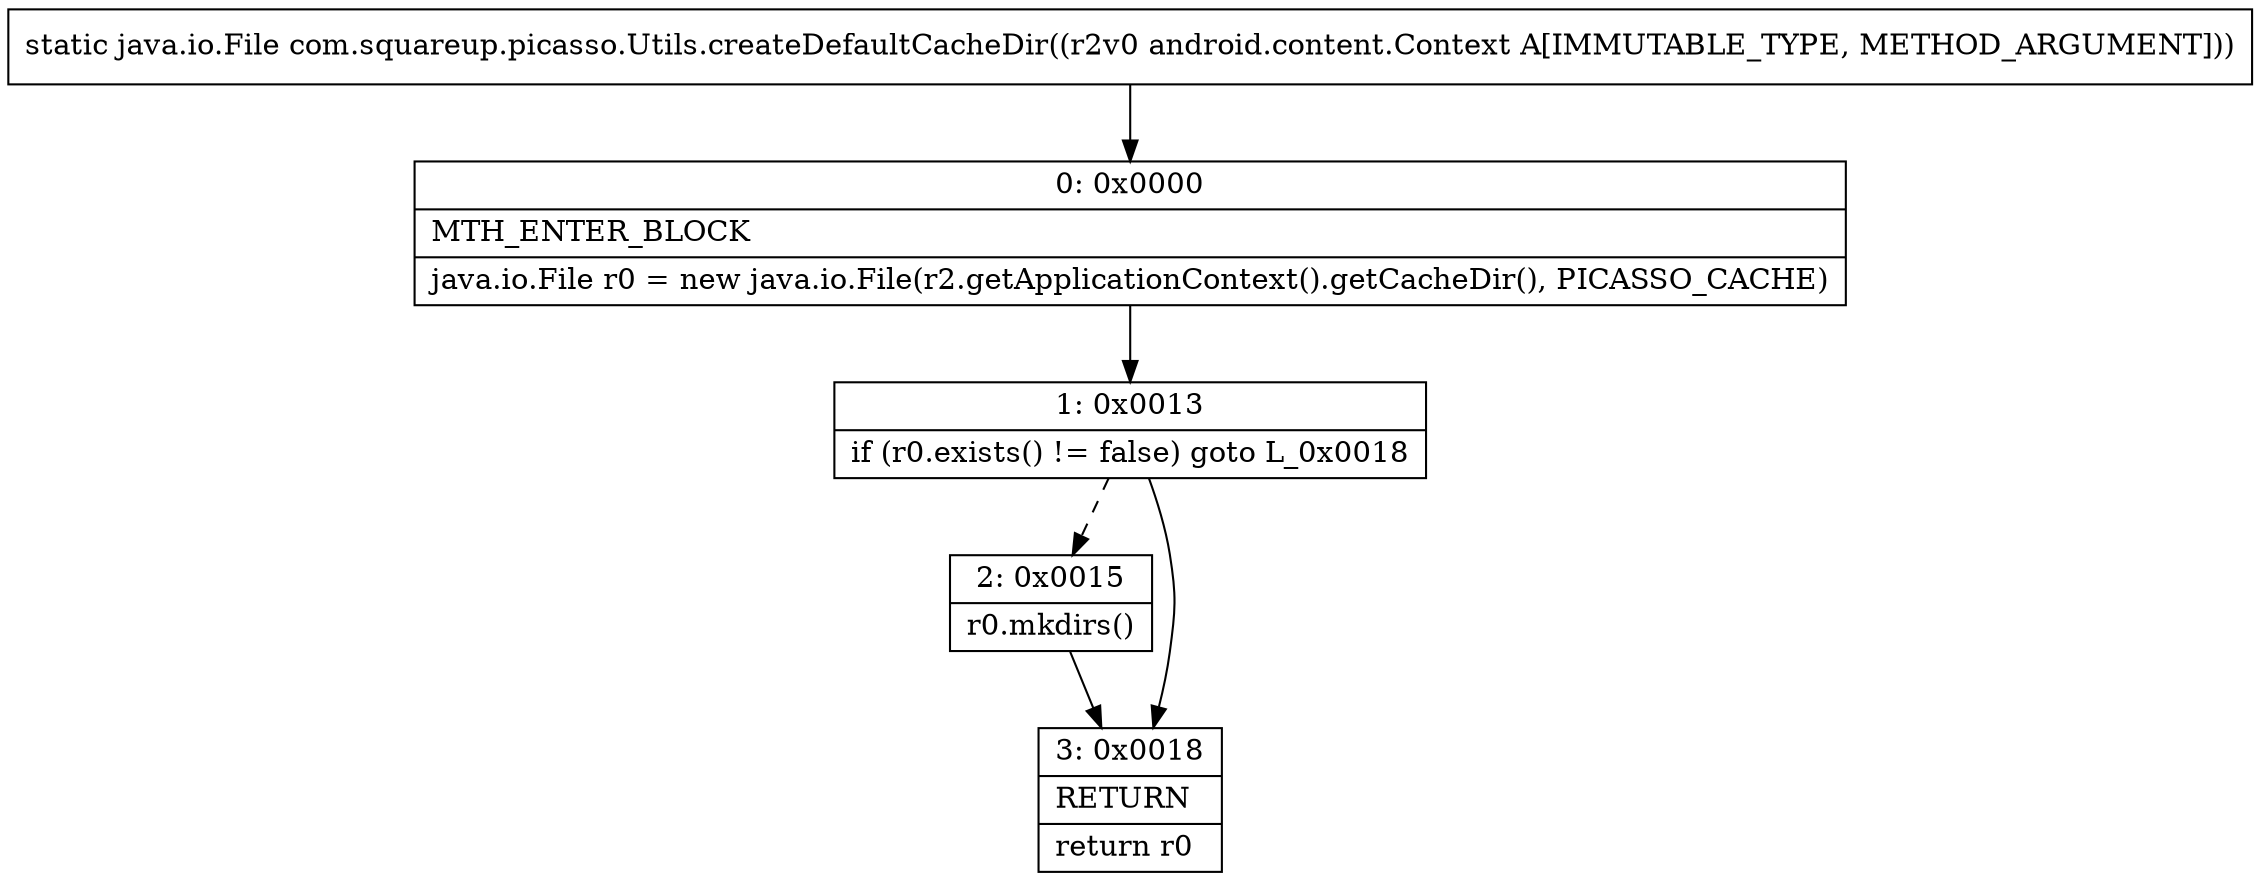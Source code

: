 digraph "CFG forcom.squareup.picasso.Utils.createDefaultCacheDir(Landroid\/content\/Context;)Ljava\/io\/File;" {
Node_0 [shape=record,label="{0\:\ 0x0000|MTH_ENTER_BLOCK\l|java.io.File r0 = new java.io.File(r2.getApplicationContext().getCacheDir(), PICASSO_CACHE)\l}"];
Node_1 [shape=record,label="{1\:\ 0x0013|if (r0.exists() != false) goto L_0x0018\l}"];
Node_2 [shape=record,label="{2\:\ 0x0015|r0.mkdirs()\l}"];
Node_3 [shape=record,label="{3\:\ 0x0018|RETURN\l|return r0\l}"];
MethodNode[shape=record,label="{static java.io.File com.squareup.picasso.Utils.createDefaultCacheDir((r2v0 android.content.Context A[IMMUTABLE_TYPE, METHOD_ARGUMENT])) }"];
MethodNode -> Node_0;
Node_0 -> Node_1;
Node_1 -> Node_2[style=dashed];
Node_1 -> Node_3;
Node_2 -> Node_3;
}

